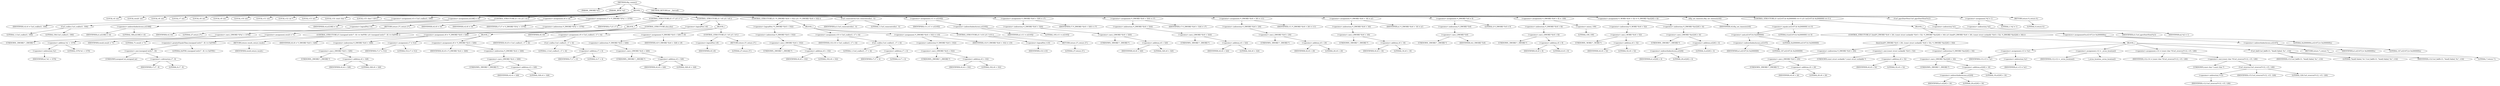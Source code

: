 digraph tftp_connect {  
"1000113" [label = "(METHOD,tftp_connect)" ]
"1000114" [label = "(PARAM,_DWORD *a1)" ]
"1000115" [label = "(PARAM,_BYTE *a2)" ]
"1000116" [label = "(BLOCK,,)" ]
"1000117" [label = "(LOCAL,v4: int)" ]
"1000118" [label = "(LOCAL,result: int)" ]
"1000119" [label = "(LOCAL,v6: int)" ]
"1000120" [label = "(LOCAL,v7: int)" ]
"1000121" [label = "(LOCAL,v8: int)" ]
"1000122" [label = "(LOCAL,v9: int)" ]
"1000123" [label = "(LOCAL,v10: int)" ]
"1000124" [label = "(LOCAL,v11: int)" ]
"1000125" [label = "(LOCAL,v12: int *)" ]
"1000126" [label = "(LOCAL,v13: int)" ]
"1000127" [label = "(LOCAL,v14: const char *)" ]
"1000128" [label = "(LOCAL,v15: char [ 128 ])" ]
"1000129" [label = "(<operator>.assignment,v4 = Curl_ccalloc(1, 336))" ]
"1000130" [label = "(IDENTIFIER,v4,v4 = Curl_ccalloc(1, 336))" ]
"1000131" [label = "(Curl_ccalloc,Curl_ccalloc(1, 336))" ]
"1000132" [label = "(LITERAL,1,Curl_ccalloc(1, 336))" ]
"1000133" [label = "(LITERAL,336,Curl_ccalloc(1, 336))" ]
"1000134" [label = "(<operator>.assignment,a1[188] = v4)" ]
"1000135" [label = "(<operator>.indirectIndexAccess,a1[188])" ]
"1000136" [label = "(IDENTIFIER,a1,a1[188] = v4)" ]
"1000137" [label = "(LITERAL,188,a1[188] = v4)" ]
"1000138" [label = "(IDENTIFIER,v4,a1[188] = v4)" ]
"1000139" [label = "(CONTROL_STRUCTURE,if ( !v4 ),if ( !v4 ))" ]
"1000140" [label = "(<operator>.logicalNot,!v4)" ]
"1000141" [label = "(IDENTIFIER,v4,!v4)" ]
"1000142" [label = "(RETURN,return 27;,return 27;)" ]
"1000143" [label = "(LITERAL,27,return 27;)" ]
"1000144" [label = "(<operator>.assignment,v6 = v4)" ]
"1000145" [label = "(IDENTIFIER,v6,v6 = v4)" ]
"1000146" [label = "(IDENTIFIER,v4,v6 = v4)" ]
"1000147" [label = "(<operator>.assignment,v7 = *(_DWORD *)(*a1 + 1576))" ]
"1000148" [label = "(IDENTIFIER,v7,v7 = *(_DWORD *)(*a1 + 1576))" ]
"1000149" [label = "(<operator>.indirection,*(_DWORD *)(*a1 + 1576))" ]
"1000150" [label = "(<operator>.cast,(_DWORD *)(*a1 + 1576))" ]
"1000151" [label = "(UNKNOWN,_DWORD *,_DWORD *)" ]
"1000152" [label = "(<operator>.addition,*a1 + 1576)" ]
"1000153" [label = "(<operator>.indirection,*a1)" ]
"1000154" [label = "(IDENTIFIER,a1,*a1 + 1576)" ]
"1000155" [label = "(LITERAL,1576,*a1 + 1576)" ]
"1000156" [label = "(CONTROL_STRUCTURE,if ( v7 ),if ( v7 ))" ]
"1000157" [label = "(IDENTIFIER,v7,if ( v7 ))" ]
"1000158" [label = "(BLOCK,,)" ]
"1000159" [label = "(<operator>.assignment,result = 71)" ]
"1000160" [label = "(IDENTIFIER,result,result = 71)" ]
"1000161" [label = "(LITERAL,71,result = 71)" ]
"1000162" [label = "(CONTROL_STRUCTURE,if ( (unsigned int)(v7 - 8) >= 0xFFB1 ),if ( (unsigned int)(v7 - 8) >= 0xFFB1 ))" ]
"1000163" [label = "(<operator>.greaterEqualsThan,(unsigned int)(v7 - 8) >= 0xFFB1)" ]
"1000164" [label = "(<operator>.cast,(unsigned int)(v7 - 8))" ]
"1000165" [label = "(UNKNOWN,unsigned int,unsigned int)" ]
"1000166" [label = "(<operator>.subtraction,v7 - 8)" ]
"1000167" [label = "(IDENTIFIER,v7,v7 - 8)" ]
"1000168" [label = "(LITERAL,8,v7 - 8)" ]
"1000169" [label = "(LITERAL,0xFFB1,(unsigned int)(v7 - 8) >= 0xFFB1)" ]
"1000170" [label = "(RETURN,return result;,return result;)" ]
"1000171" [label = "(IDENTIFIER,result,return result;)" ]
"1000172" [label = "(<operator>.assignment,v8 = *(_DWORD *)(v6 + 328))" ]
"1000173" [label = "(IDENTIFIER,v8,v8 = *(_DWORD *)(v6 + 328))" ]
"1000174" [label = "(<operator>.indirection,*(_DWORD *)(v6 + 328))" ]
"1000175" [label = "(<operator>.cast,(_DWORD *)(v6 + 328))" ]
"1000176" [label = "(UNKNOWN,_DWORD *,_DWORD *)" ]
"1000177" [label = "(<operator>.addition,v6 + 328)" ]
"1000178" [label = "(IDENTIFIER,v6,v6 + 328)" ]
"1000179" [label = "(LITERAL,328,v6 + 328)" ]
"1000180" [label = "(CONTROL_STRUCTURE,else,else)" ]
"1000181" [label = "(BLOCK,,)" ]
"1000182" [label = "(<operator>.assignment,v7 = 512)" ]
"1000183" [label = "(IDENTIFIER,v7,v7 = 512)" ]
"1000184" [label = "(LITERAL,512,v7 = 512)" ]
"1000185" [label = "(<operator>.assignment,v8 = *(_DWORD *)(v4 + 328))" ]
"1000186" [label = "(IDENTIFIER,v8,v8 = *(_DWORD *)(v4 + 328))" ]
"1000187" [label = "(<operator>.indirection,*(_DWORD *)(v4 + 328))" ]
"1000188" [label = "(<operator>.cast,(_DWORD *)(v4 + 328))" ]
"1000189" [label = "(UNKNOWN,_DWORD *,_DWORD *)" ]
"1000190" [label = "(<operator>.addition,v4 + 328)" ]
"1000191" [label = "(IDENTIFIER,v4,v4 + 328)" ]
"1000192" [label = "(LITERAL,328,v4 + 328)" ]
"1000193" [label = "(CONTROL_STRUCTURE,if ( !v8 ),if ( !v8 ))" ]
"1000194" [label = "(<operator>.logicalNot,!v8)" ]
"1000195" [label = "(IDENTIFIER,v8,!v8)" ]
"1000196" [label = "(BLOCK,,)" ]
"1000197" [label = "(<operator>.assignment,v9 = Curl_ccalloc(1, v7 + 4))" ]
"1000198" [label = "(IDENTIFIER,v9,v9 = Curl_ccalloc(1, v7 + 4))" ]
"1000199" [label = "(Curl_ccalloc,Curl_ccalloc(1, v7 + 4))" ]
"1000200" [label = "(LITERAL,1,Curl_ccalloc(1, v7 + 4))" ]
"1000201" [label = "(<operator>.addition,v7 + 4)" ]
"1000202" [label = "(IDENTIFIER,v7,v7 + 4)" ]
"1000203" [label = "(LITERAL,4,v7 + 4)" ]
"1000204" [label = "(<operator>.assignment,*(_DWORD *)(v6 + 328) = v9)" ]
"1000205" [label = "(<operator>.indirection,*(_DWORD *)(v6 + 328))" ]
"1000206" [label = "(<operator>.cast,(_DWORD *)(v6 + 328))" ]
"1000207" [label = "(UNKNOWN,_DWORD *,_DWORD *)" ]
"1000208" [label = "(<operator>.addition,v6 + 328)" ]
"1000209" [label = "(IDENTIFIER,v6,v6 + 328)" ]
"1000210" [label = "(LITERAL,328,v6 + 328)" ]
"1000211" [label = "(IDENTIFIER,v9,*(_DWORD *)(v6 + 328) = v9)" ]
"1000212" [label = "(CONTROL_STRUCTURE,if ( !v9 ),if ( !v9 ))" ]
"1000213" [label = "(<operator>.logicalNot,!v9)" ]
"1000214" [label = "(IDENTIFIER,v9,!v9)" ]
"1000215" [label = "(RETURN,return 27;,return 27;)" ]
"1000216" [label = "(LITERAL,27,return 27;)" ]
"1000217" [label = "(CONTROL_STRUCTURE,if ( !*(_DWORD *)(v6 + 332) ),if ( !*(_DWORD *)(v6 + 332) ))" ]
"1000218" [label = "(<operator>.logicalNot,!*(_DWORD *)(v6 + 332))" ]
"1000219" [label = "(<operator>.indirection,*(_DWORD *)(v6 + 332))" ]
"1000220" [label = "(<operator>.cast,(_DWORD *)(v6 + 332))" ]
"1000221" [label = "(UNKNOWN,_DWORD *,_DWORD *)" ]
"1000222" [label = "(<operator>.addition,v6 + 332)" ]
"1000223" [label = "(IDENTIFIER,v6,v6 + 332)" ]
"1000224" [label = "(LITERAL,332,v6 + 332)" ]
"1000225" [label = "(BLOCK,,)" ]
"1000226" [label = "(<operator>.assignment,v10 = Curl_ccalloc(1, v7 + 4))" ]
"1000227" [label = "(IDENTIFIER,v10,v10 = Curl_ccalloc(1, v7 + 4))" ]
"1000228" [label = "(Curl_ccalloc,Curl_ccalloc(1, v7 + 4))" ]
"1000229" [label = "(LITERAL,1,Curl_ccalloc(1, v7 + 4))" ]
"1000230" [label = "(<operator>.addition,v7 + 4)" ]
"1000231" [label = "(IDENTIFIER,v7,v7 + 4)" ]
"1000232" [label = "(LITERAL,4,v7 + 4)" ]
"1000233" [label = "(<operator>.assignment,*(_DWORD *)(v6 + 332) = v10)" ]
"1000234" [label = "(<operator>.indirection,*(_DWORD *)(v6 + 332))" ]
"1000235" [label = "(<operator>.cast,(_DWORD *)(v6 + 332))" ]
"1000236" [label = "(UNKNOWN,_DWORD *,_DWORD *)" ]
"1000237" [label = "(<operator>.addition,v6 + 332)" ]
"1000238" [label = "(IDENTIFIER,v6,v6 + 332)" ]
"1000239" [label = "(LITERAL,332,v6 + 332)" ]
"1000240" [label = "(IDENTIFIER,v10,*(_DWORD *)(v6 + 332) = v10)" ]
"1000241" [label = "(CONTROL_STRUCTURE,if ( !v10 ),if ( !v10 ))" ]
"1000242" [label = "(<operator>.logicalNot,!v10)" ]
"1000243" [label = "(IDENTIFIER,v10,!v10)" ]
"1000244" [label = "(RETURN,return 27;,return 27;)" ]
"1000245" [label = "(LITERAL,27,return 27;)" ]
"1000246" [label = "(Curl_conncontrol,Curl_conncontrol(a1, 1))" ]
"1000247" [label = "(IDENTIFIER,a1,Curl_conncontrol(a1, 1))" ]
"1000248" [label = "(LITERAL,1,Curl_conncontrol(a1, 1))" ]
"1000249" [label = "(<operator>.assignment,v11 = a1[105])" ]
"1000250" [label = "(IDENTIFIER,v11,v11 = a1[105])" ]
"1000251" [label = "(<operator>.indirectIndexAccess,a1[105])" ]
"1000252" [label = "(IDENTIFIER,a1,v11 = a1[105])" ]
"1000253" [label = "(LITERAL,105,v11 = a1[105])" ]
"1000254" [label = "(<operator>.assignment,*(_DWORD *)(v6 + 320) = v7)" ]
"1000255" [label = "(<operator>.indirection,*(_DWORD *)(v6 + 320))" ]
"1000256" [label = "(<operator>.cast,(_DWORD *)(v6 + 320))" ]
"1000257" [label = "(UNKNOWN,_DWORD *,_DWORD *)" ]
"1000258" [label = "(<operator>.addition,v6 + 320)" ]
"1000259" [label = "(IDENTIFIER,v6,v6 + 320)" ]
"1000260" [label = "(LITERAL,320,v6 + 320)" ]
"1000261" [label = "(IDENTIFIER,v7,*(_DWORD *)(v6 + 320) = v7)" ]
"1000262" [label = "(<operator>.assignment,*(_DWORD *)(v6 + 324) = v7)" ]
"1000263" [label = "(<operator>.indirection,*(_DWORD *)(v6 + 324))" ]
"1000264" [label = "(<operator>.cast,(_DWORD *)(v6 + 324))" ]
"1000265" [label = "(UNKNOWN,_DWORD *,_DWORD *)" ]
"1000266" [label = "(<operator>.addition,v6 + 324)" ]
"1000267" [label = "(IDENTIFIER,v6,v6 + 324)" ]
"1000268" [label = "(LITERAL,324,v6 + 324)" ]
"1000269" [label = "(IDENTIFIER,v7,*(_DWORD *)(v6 + 324) = v7)" ]
"1000270" [label = "(<operator>.assignment,*(_DWORD *)(v6 + 20) = v11)" ]
"1000271" [label = "(<operator>.indirection,*(_DWORD *)(v6 + 20))" ]
"1000272" [label = "(<operator>.cast,(_DWORD *)(v6 + 20))" ]
"1000273" [label = "(UNKNOWN,_DWORD *,_DWORD *)" ]
"1000274" [label = "(<operator>.addition,v6 + 20)" ]
"1000275" [label = "(IDENTIFIER,v6,v6 + 20)" ]
"1000276" [label = "(LITERAL,20,v6 + 20)" ]
"1000277" [label = "(IDENTIFIER,v11,*(_DWORD *)(v6 + 20) = v11)" ]
"1000278" [label = "(<operator>.assignment,*(_DWORD *)(v6 + 16) = a1)" ]
"1000279" [label = "(<operator>.indirection,*(_DWORD *)(v6 + 16))" ]
"1000280" [label = "(<operator>.cast,(_DWORD *)(v6 + 16))" ]
"1000281" [label = "(UNKNOWN,_DWORD *,_DWORD *)" ]
"1000282" [label = "(<operator>.addition,v6 + 16)" ]
"1000283" [label = "(IDENTIFIER,v6,v6 + 16)" ]
"1000284" [label = "(LITERAL,16,v6 + 16)" ]
"1000285" [label = "(IDENTIFIER,a1,*(_DWORD *)(v6 + 16) = a1)" ]
"1000286" [label = "(<operator>.assignment,*(_DWORD *)v6 = 0)" ]
"1000287" [label = "(<operator>.indirection,*(_DWORD *)v6)" ]
"1000288" [label = "(<operator>.cast,(_DWORD *)v6)" ]
"1000289" [label = "(UNKNOWN,_DWORD *,_DWORD *)" ]
"1000290" [label = "(IDENTIFIER,v6,(_DWORD *)v6)" ]
"1000291" [label = "(LITERAL,0,*(_DWORD *)v6 = 0)" ]
"1000292" [label = "(<operator>.assignment,*(_DWORD *)(v6 + 8) = -100)" ]
"1000293" [label = "(<operator>.indirection,*(_DWORD *)(v6 + 8))" ]
"1000294" [label = "(<operator>.cast,(_DWORD *)(v6 + 8))" ]
"1000295" [label = "(UNKNOWN,_DWORD *,_DWORD *)" ]
"1000296" [label = "(<operator>.addition,v6 + 8)" ]
"1000297" [label = "(IDENTIFIER,v6,v6 + 8)" ]
"1000298" [label = "(LITERAL,8,v6 + 8)" ]
"1000299" [label = "(<operator>.minus,-100)" ]
"1000300" [label = "(LITERAL,100,-100)" ]
"1000301" [label = "(<operator>.assignment,*(_WORD *)(v6 + 52) = *(_DWORD *)(a1[20] + 4))" ]
"1000302" [label = "(<operator>.indirection,*(_WORD *)(v6 + 52))" ]
"1000303" [label = "(<operator>.cast,(_WORD *)(v6 + 52))" ]
"1000304" [label = "(UNKNOWN,_WORD *,_WORD *)" ]
"1000305" [label = "(<operator>.addition,v6 + 52)" ]
"1000306" [label = "(IDENTIFIER,v6,v6 + 52)" ]
"1000307" [label = "(LITERAL,52,v6 + 52)" ]
"1000308" [label = "(<operator>.indirection,*(_DWORD *)(a1[20] + 4))" ]
"1000309" [label = "(<operator>.cast,(_DWORD *)(a1[20] + 4))" ]
"1000310" [label = "(UNKNOWN,_DWORD *,_DWORD *)" ]
"1000311" [label = "(<operator>.addition,a1[20] + 4)" ]
"1000312" [label = "(<operator>.indirectIndexAccess,a1[20])" ]
"1000313" [label = "(IDENTIFIER,a1,a1[20] + 4)" ]
"1000314" [label = "(LITERAL,20,a1[20] + 4)" ]
"1000315" [label = "(LITERAL,4,a1[20] + 4)" ]
"1000316" [label = "(tftp_set_timeouts,tftp_set_timeouts(v6))" ]
"1000317" [label = "(IDENTIFIER,v6,tftp_set_timeouts(v6))" ]
"1000318" [label = "(CONTROL_STRUCTURE,if ( (a1[147] & 0x2000000) == 0 ),if ( (a1[147] & 0x2000000) == 0 ))" ]
"1000319" [label = "(<operator>.equals,(a1[147] & 0x2000000) == 0)" ]
"1000320" [label = "(<operator>.and,a1[147] & 0x2000000)" ]
"1000321" [label = "(<operator>.indirectIndexAccess,a1[147])" ]
"1000322" [label = "(IDENTIFIER,a1,a1[147] & 0x2000000)" ]
"1000323" [label = "(LITERAL,147,a1[147] & 0x2000000)" ]
"1000324" [label = "(LITERAL,0x2000000,a1[147] & 0x2000000)" ]
"1000325" [label = "(LITERAL,0,(a1[147] & 0x2000000) == 0)" ]
"1000326" [label = "(BLOCK,,)" ]
"1000327" [label = "(CONTROL_STRUCTURE,if ( bind(*(_DWORD *)(v6 + 20), (const struct sockaddr *)(v6 + 52), *(_DWORD *)(a1[20] + 16)) ),if ( bind(*(_DWORD *)(v6 + 20), (const struct sockaddr *)(v6 + 52), *(_DWORD *)(a1[20] + 16)) ))" ]
"1000328" [label = "(bind,bind(*(_DWORD *)(v6 + 20), (const struct sockaddr *)(v6 + 52), *(_DWORD *)(a1[20] + 16)))" ]
"1000329" [label = "(<operator>.indirection,*(_DWORD *)(v6 + 20))" ]
"1000330" [label = "(<operator>.cast,(_DWORD *)(v6 + 20))" ]
"1000331" [label = "(UNKNOWN,_DWORD *,_DWORD *)" ]
"1000332" [label = "(<operator>.addition,v6 + 20)" ]
"1000333" [label = "(IDENTIFIER,v6,v6 + 20)" ]
"1000334" [label = "(LITERAL,20,v6 + 20)" ]
"1000335" [label = "(<operator>.cast,(const struct sockaddr *)(v6 + 52))" ]
"1000336" [label = "(UNKNOWN,const struct sockaddr *,const struct sockaddr *)" ]
"1000337" [label = "(<operator>.addition,v6 + 52)" ]
"1000338" [label = "(IDENTIFIER,v6,v6 + 52)" ]
"1000339" [label = "(LITERAL,52,v6 + 52)" ]
"1000340" [label = "(<operator>.indirection,*(_DWORD *)(a1[20] + 16))" ]
"1000341" [label = "(<operator>.cast,(_DWORD *)(a1[20] + 16))" ]
"1000342" [label = "(UNKNOWN,_DWORD *,_DWORD *)" ]
"1000343" [label = "(<operator>.addition,a1[20] + 16)" ]
"1000344" [label = "(<operator>.indirectIndexAccess,a1[20])" ]
"1000345" [label = "(IDENTIFIER,a1,a1[20] + 16)" ]
"1000346" [label = "(LITERAL,20,a1[20] + 16)" ]
"1000347" [label = "(LITERAL,16,a1[20] + 16)" ]
"1000348" [label = "(BLOCK,,)" ]
"1000349" [label = "(<operator>.assignment,v13 = *a1)" ]
"1000350" [label = "(IDENTIFIER,v13,v13 = *a1)" ]
"1000351" [label = "(<operator>.indirection,*a1)" ]
"1000352" [label = "(IDENTIFIER,a1,v13 = *a1)" ]
"1000353" [label = "(<operator>.assignment,v12 = _errno_location())" ]
"1000354" [label = "(IDENTIFIER,v12,v12 = _errno_location())" ]
"1000355" [label = "(_errno_location,_errno_location())" ]
"1000356" [label = "(<operator>.assignment,v14 = (const char *)Curl_strerror(*v12, v15, 128))" ]
"1000357" [label = "(IDENTIFIER,v14,v14 = (const char *)Curl_strerror(*v12, v15, 128))" ]
"1000358" [label = "(<operator>.cast,(const char *)Curl_strerror(*v12, v15, 128))" ]
"1000359" [label = "(UNKNOWN,const char *,const char *)" ]
"1000360" [label = "(Curl_strerror,Curl_strerror(*v12, v15, 128))" ]
"1000361" [label = "(<operator>.indirection,*v12)" ]
"1000362" [label = "(IDENTIFIER,v12,Curl_strerror(*v12, v15, 128))" ]
"1000363" [label = "(IDENTIFIER,v15,Curl_strerror(*v12, v15, 128))" ]
"1000364" [label = "(LITERAL,128,Curl_strerror(*v12, v15, 128))" ]
"1000365" [label = "(Curl_failf,Curl_failf(v13, \"bind() failed; %s\", v14))" ]
"1000366" [label = "(IDENTIFIER,v13,Curl_failf(v13, \"bind() failed; %s\", v14))" ]
"1000367" [label = "(LITERAL,\"bind() failed; %s\",Curl_failf(v13, \"bind() failed; %s\", v14))" ]
"1000368" [label = "(IDENTIFIER,v14,Curl_failf(v13, \"bind() failed; %s\", v14))" ]
"1000369" [label = "(RETURN,return 7;,return 7;)" ]
"1000370" [label = "(LITERAL,7,return 7;)" ]
"1000371" [label = "(<operators>.assignmentOr,a1[147] |= 0x2000000u)" ]
"1000372" [label = "(<operator>.indirectIndexAccess,a1[147])" ]
"1000373" [label = "(IDENTIFIER,a1,a1[147] |= 0x2000000u)" ]
"1000374" [label = "(LITERAL,147,a1[147] |= 0x2000000u)" ]
"1000375" [label = "(LITERAL,0x2000000u,a1[147] |= 0x2000000u)" ]
"1000376" [label = "(Curl_pgrsStartNow,Curl_pgrsStartNow(*a1))" ]
"1000377" [label = "(<operator>.indirection,*a1)" ]
"1000378" [label = "(IDENTIFIER,a1,Curl_pgrsStartNow(*a1))" ]
"1000379" [label = "(<operator>.assignment,*a2 = 1)" ]
"1000380" [label = "(<operator>.indirection,*a2)" ]
"1000381" [label = "(IDENTIFIER,a2,*a2 = 1)" ]
"1000382" [label = "(LITERAL,1,*a2 = 1)" ]
"1000383" [label = "(RETURN,return 0;,return 0;)" ]
"1000384" [label = "(LITERAL,0,return 0;)" ]
"1000385" [label = "(METHOD_RETURN,int __fastcall)" ]
  "1000113" -> "1000114" 
  "1000113" -> "1000115" 
  "1000113" -> "1000116" 
  "1000113" -> "1000385" 
  "1000116" -> "1000117" 
  "1000116" -> "1000118" 
  "1000116" -> "1000119" 
  "1000116" -> "1000120" 
  "1000116" -> "1000121" 
  "1000116" -> "1000122" 
  "1000116" -> "1000123" 
  "1000116" -> "1000124" 
  "1000116" -> "1000125" 
  "1000116" -> "1000126" 
  "1000116" -> "1000127" 
  "1000116" -> "1000128" 
  "1000116" -> "1000129" 
  "1000116" -> "1000134" 
  "1000116" -> "1000139" 
  "1000116" -> "1000144" 
  "1000116" -> "1000147" 
  "1000116" -> "1000156" 
  "1000116" -> "1000193" 
  "1000116" -> "1000217" 
  "1000116" -> "1000246" 
  "1000116" -> "1000249" 
  "1000116" -> "1000254" 
  "1000116" -> "1000262" 
  "1000116" -> "1000270" 
  "1000116" -> "1000278" 
  "1000116" -> "1000286" 
  "1000116" -> "1000292" 
  "1000116" -> "1000301" 
  "1000116" -> "1000316" 
  "1000116" -> "1000318" 
  "1000116" -> "1000376" 
  "1000116" -> "1000379" 
  "1000116" -> "1000383" 
  "1000129" -> "1000130" 
  "1000129" -> "1000131" 
  "1000131" -> "1000132" 
  "1000131" -> "1000133" 
  "1000134" -> "1000135" 
  "1000134" -> "1000138" 
  "1000135" -> "1000136" 
  "1000135" -> "1000137" 
  "1000139" -> "1000140" 
  "1000139" -> "1000142" 
  "1000140" -> "1000141" 
  "1000142" -> "1000143" 
  "1000144" -> "1000145" 
  "1000144" -> "1000146" 
  "1000147" -> "1000148" 
  "1000147" -> "1000149" 
  "1000149" -> "1000150" 
  "1000150" -> "1000151" 
  "1000150" -> "1000152" 
  "1000152" -> "1000153" 
  "1000152" -> "1000155" 
  "1000153" -> "1000154" 
  "1000156" -> "1000157" 
  "1000156" -> "1000158" 
  "1000156" -> "1000180" 
  "1000158" -> "1000159" 
  "1000158" -> "1000162" 
  "1000158" -> "1000172" 
  "1000159" -> "1000160" 
  "1000159" -> "1000161" 
  "1000162" -> "1000163" 
  "1000162" -> "1000170" 
  "1000163" -> "1000164" 
  "1000163" -> "1000169" 
  "1000164" -> "1000165" 
  "1000164" -> "1000166" 
  "1000166" -> "1000167" 
  "1000166" -> "1000168" 
  "1000170" -> "1000171" 
  "1000172" -> "1000173" 
  "1000172" -> "1000174" 
  "1000174" -> "1000175" 
  "1000175" -> "1000176" 
  "1000175" -> "1000177" 
  "1000177" -> "1000178" 
  "1000177" -> "1000179" 
  "1000180" -> "1000181" 
  "1000181" -> "1000182" 
  "1000181" -> "1000185" 
  "1000182" -> "1000183" 
  "1000182" -> "1000184" 
  "1000185" -> "1000186" 
  "1000185" -> "1000187" 
  "1000187" -> "1000188" 
  "1000188" -> "1000189" 
  "1000188" -> "1000190" 
  "1000190" -> "1000191" 
  "1000190" -> "1000192" 
  "1000193" -> "1000194" 
  "1000193" -> "1000196" 
  "1000194" -> "1000195" 
  "1000196" -> "1000197" 
  "1000196" -> "1000204" 
  "1000196" -> "1000212" 
  "1000197" -> "1000198" 
  "1000197" -> "1000199" 
  "1000199" -> "1000200" 
  "1000199" -> "1000201" 
  "1000201" -> "1000202" 
  "1000201" -> "1000203" 
  "1000204" -> "1000205" 
  "1000204" -> "1000211" 
  "1000205" -> "1000206" 
  "1000206" -> "1000207" 
  "1000206" -> "1000208" 
  "1000208" -> "1000209" 
  "1000208" -> "1000210" 
  "1000212" -> "1000213" 
  "1000212" -> "1000215" 
  "1000213" -> "1000214" 
  "1000215" -> "1000216" 
  "1000217" -> "1000218" 
  "1000217" -> "1000225" 
  "1000218" -> "1000219" 
  "1000219" -> "1000220" 
  "1000220" -> "1000221" 
  "1000220" -> "1000222" 
  "1000222" -> "1000223" 
  "1000222" -> "1000224" 
  "1000225" -> "1000226" 
  "1000225" -> "1000233" 
  "1000225" -> "1000241" 
  "1000226" -> "1000227" 
  "1000226" -> "1000228" 
  "1000228" -> "1000229" 
  "1000228" -> "1000230" 
  "1000230" -> "1000231" 
  "1000230" -> "1000232" 
  "1000233" -> "1000234" 
  "1000233" -> "1000240" 
  "1000234" -> "1000235" 
  "1000235" -> "1000236" 
  "1000235" -> "1000237" 
  "1000237" -> "1000238" 
  "1000237" -> "1000239" 
  "1000241" -> "1000242" 
  "1000241" -> "1000244" 
  "1000242" -> "1000243" 
  "1000244" -> "1000245" 
  "1000246" -> "1000247" 
  "1000246" -> "1000248" 
  "1000249" -> "1000250" 
  "1000249" -> "1000251" 
  "1000251" -> "1000252" 
  "1000251" -> "1000253" 
  "1000254" -> "1000255" 
  "1000254" -> "1000261" 
  "1000255" -> "1000256" 
  "1000256" -> "1000257" 
  "1000256" -> "1000258" 
  "1000258" -> "1000259" 
  "1000258" -> "1000260" 
  "1000262" -> "1000263" 
  "1000262" -> "1000269" 
  "1000263" -> "1000264" 
  "1000264" -> "1000265" 
  "1000264" -> "1000266" 
  "1000266" -> "1000267" 
  "1000266" -> "1000268" 
  "1000270" -> "1000271" 
  "1000270" -> "1000277" 
  "1000271" -> "1000272" 
  "1000272" -> "1000273" 
  "1000272" -> "1000274" 
  "1000274" -> "1000275" 
  "1000274" -> "1000276" 
  "1000278" -> "1000279" 
  "1000278" -> "1000285" 
  "1000279" -> "1000280" 
  "1000280" -> "1000281" 
  "1000280" -> "1000282" 
  "1000282" -> "1000283" 
  "1000282" -> "1000284" 
  "1000286" -> "1000287" 
  "1000286" -> "1000291" 
  "1000287" -> "1000288" 
  "1000288" -> "1000289" 
  "1000288" -> "1000290" 
  "1000292" -> "1000293" 
  "1000292" -> "1000299" 
  "1000293" -> "1000294" 
  "1000294" -> "1000295" 
  "1000294" -> "1000296" 
  "1000296" -> "1000297" 
  "1000296" -> "1000298" 
  "1000299" -> "1000300" 
  "1000301" -> "1000302" 
  "1000301" -> "1000308" 
  "1000302" -> "1000303" 
  "1000303" -> "1000304" 
  "1000303" -> "1000305" 
  "1000305" -> "1000306" 
  "1000305" -> "1000307" 
  "1000308" -> "1000309" 
  "1000309" -> "1000310" 
  "1000309" -> "1000311" 
  "1000311" -> "1000312" 
  "1000311" -> "1000315" 
  "1000312" -> "1000313" 
  "1000312" -> "1000314" 
  "1000316" -> "1000317" 
  "1000318" -> "1000319" 
  "1000318" -> "1000326" 
  "1000319" -> "1000320" 
  "1000319" -> "1000325" 
  "1000320" -> "1000321" 
  "1000320" -> "1000324" 
  "1000321" -> "1000322" 
  "1000321" -> "1000323" 
  "1000326" -> "1000327" 
  "1000326" -> "1000371" 
  "1000327" -> "1000328" 
  "1000327" -> "1000348" 
  "1000328" -> "1000329" 
  "1000328" -> "1000335" 
  "1000328" -> "1000340" 
  "1000329" -> "1000330" 
  "1000330" -> "1000331" 
  "1000330" -> "1000332" 
  "1000332" -> "1000333" 
  "1000332" -> "1000334" 
  "1000335" -> "1000336" 
  "1000335" -> "1000337" 
  "1000337" -> "1000338" 
  "1000337" -> "1000339" 
  "1000340" -> "1000341" 
  "1000341" -> "1000342" 
  "1000341" -> "1000343" 
  "1000343" -> "1000344" 
  "1000343" -> "1000347" 
  "1000344" -> "1000345" 
  "1000344" -> "1000346" 
  "1000348" -> "1000349" 
  "1000348" -> "1000353" 
  "1000348" -> "1000356" 
  "1000348" -> "1000365" 
  "1000348" -> "1000369" 
  "1000349" -> "1000350" 
  "1000349" -> "1000351" 
  "1000351" -> "1000352" 
  "1000353" -> "1000354" 
  "1000353" -> "1000355" 
  "1000356" -> "1000357" 
  "1000356" -> "1000358" 
  "1000358" -> "1000359" 
  "1000358" -> "1000360" 
  "1000360" -> "1000361" 
  "1000360" -> "1000363" 
  "1000360" -> "1000364" 
  "1000361" -> "1000362" 
  "1000365" -> "1000366" 
  "1000365" -> "1000367" 
  "1000365" -> "1000368" 
  "1000369" -> "1000370" 
  "1000371" -> "1000372" 
  "1000371" -> "1000375" 
  "1000372" -> "1000373" 
  "1000372" -> "1000374" 
  "1000376" -> "1000377" 
  "1000377" -> "1000378" 
  "1000379" -> "1000380" 
  "1000379" -> "1000382" 
  "1000380" -> "1000381" 
  "1000383" -> "1000384" 
}
